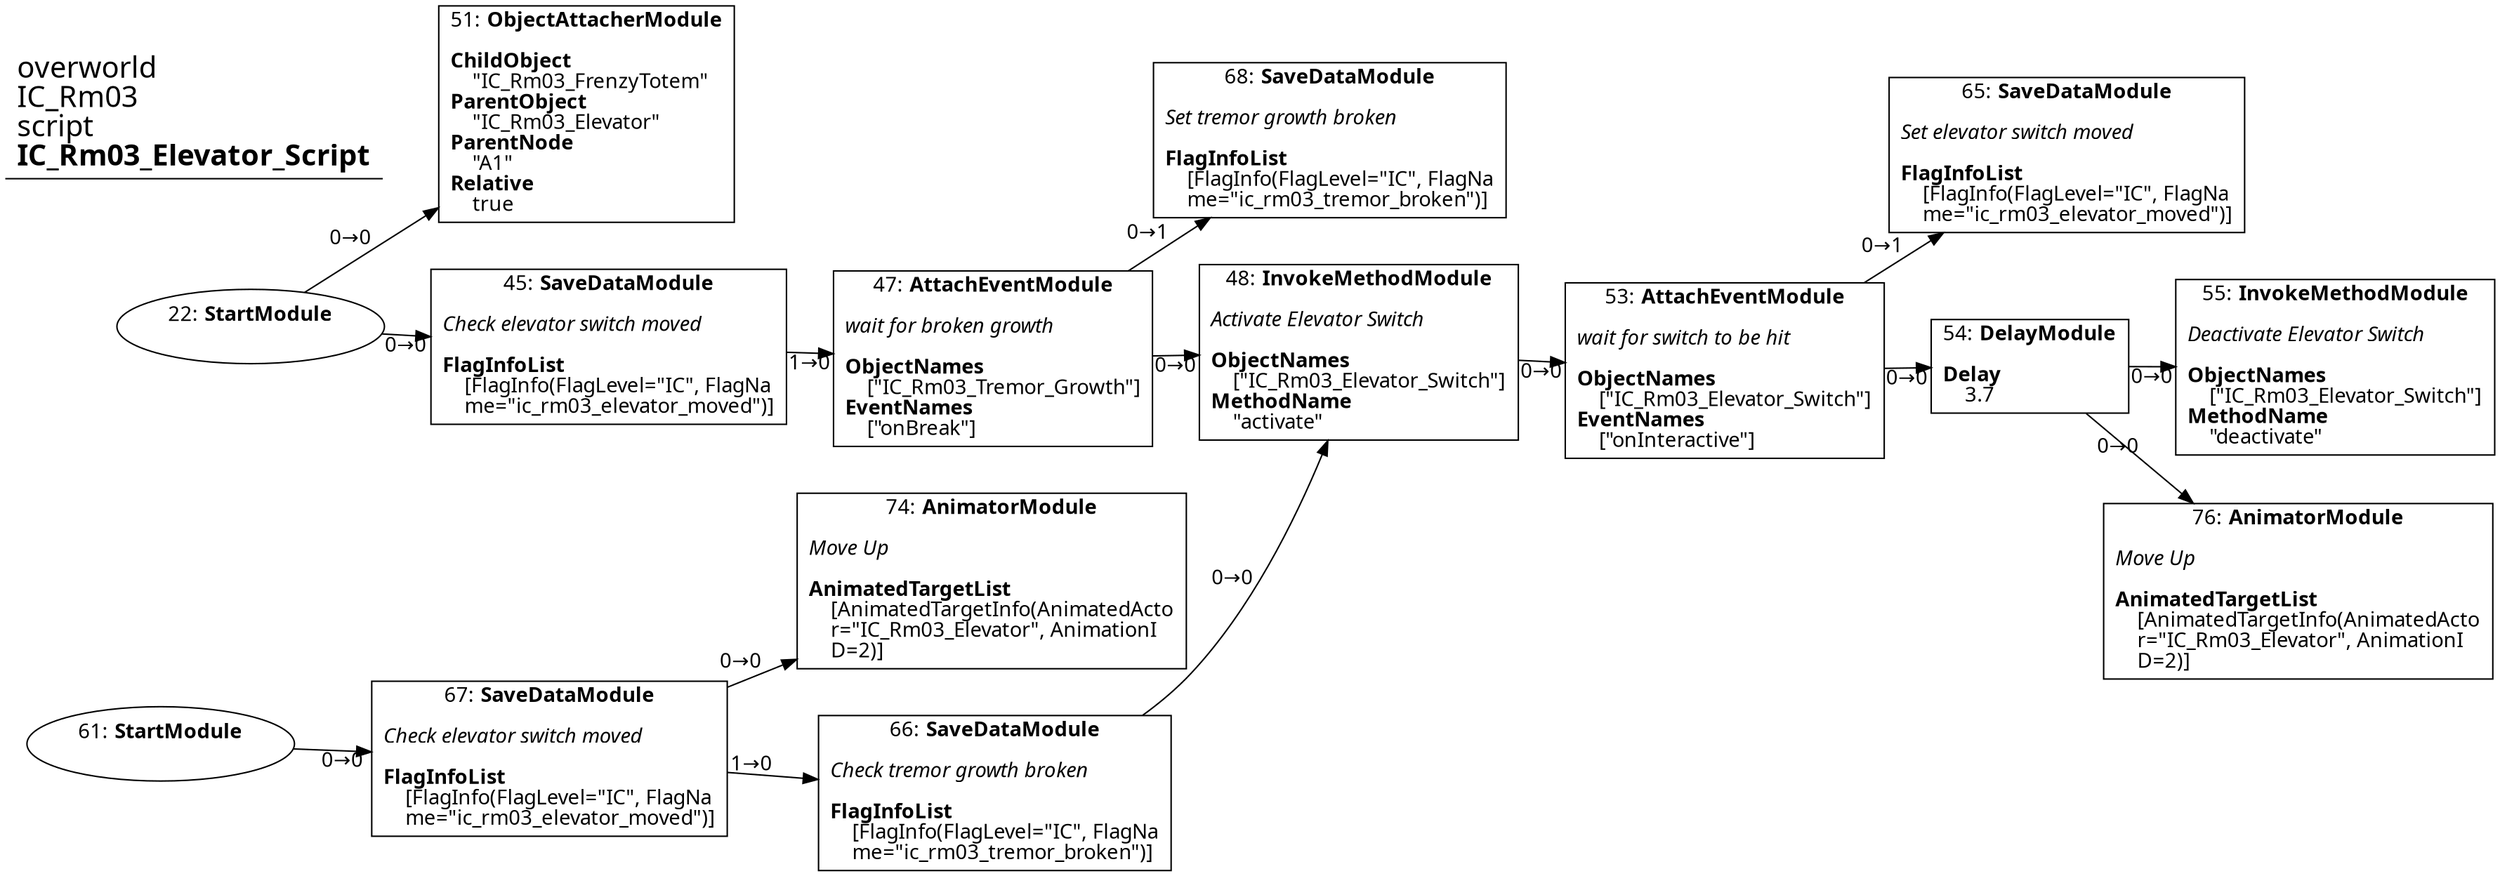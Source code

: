 digraph {
    layout = fdp;
    overlap = prism;
    sep = "+16";
    splines = spline;

    node [ shape = box ];

    graph [ fontname = "Segoe UI" ];
    node [ fontname = "Segoe UI" ];
    edge [ fontname = "Segoe UI" ];

    22 [ label = <22: <b>StartModule</b><br/><br/>> ];
    22 [ shape = oval ]
    22 [ pos = "0.83100003,0.008!" ];
    22 -> 45 [ label = "0→0" ];
    22 -> 51 [ label = "0→0" ];

    45 [ label = <45: <b>SaveDataModule</b><br/><br/><i>Check elevator switch moved<br align="left"/></i><br align="left"/><b>FlagInfoList</b><br align="left"/>    [FlagInfo(FlagLevel=&quot;IC&quot;, FlagNa<br align="left"/>    me=&quot;ic_rm03_elevator_moved&quot;)]<br align="left"/>> ];
    45 [ pos = "1.0810001,0.008!" ];
    45 -> 47 [ label = "1→0" ];

    47 [ label = <47: <b>AttachEventModule</b><br/><br/><i>wait for broken growth<br align="left"/></i><br align="left"/><b>ObjectNames</b><br align="left"/>    [&quot;IC_Rm03_Tremor_Growth&quot;]<br align="left"/><b>EventNames</b><br align="left"/>    [&quot;onBreak&quot;]<br align="left"/>> ];
    47 [ pos = "1.3610001,-0.015000001!" ];
    47 -> 48 [ label = "0→0" ];
    47 -> 68 [ label = "0→1" ];

    48 [ label = <48: <b>InvokeMethodModule</b><br/><br/><i>Activate Elevator Switch<br align="left"/></i><br align="left"/><b>ObjectNames</b><br align="left"/>    [&quot;IC_Rm03_Elevator_Switch&quot;]<br align="left"/><b>MethodName</b><br align="left"/>    &quot;activate&quot;<br align="left"/>> ];
    48 [ pos = "1.593,-0.015000001!" ];
    48 -> 53 [ label = "0→0" ];

    51 [ label = <51: <b>ObjectAttacherModule</b><br/><br/><b>ChildObject</b><br align="left"/>    &quot;IC_Rm03_FrenzyTotem&quot;<br align="left"/><b>ParentObject</b><br align="left"/>    &quot;IC_Rm03_Elevator&quot;<br align="left"/><b>ParentNode</b><br align="left"/>    &quot;A1&quot;<br align="left"/><b>Relative</b><br align="left"/>    true<br align="left"/>> ];
    51 [ pos = "1.064,0.22500001!" ];

    53 [ label = <53: <b>AttachEventModule</b><br/><br/><i>wait for switch to be hit<br align="left"/></i><br align="left"/><b>ObjectNames</b><br align="left"/>    [&quot;IC_Rm03_Elevator_Switch&quot;]<br align="left"/><b>EventNames</b><br align="left"/>    [&quot;onInteractive&quot;]<br align="left"/>> ];
    53 [ pos = "1.8240001,-0.015000001!" ];
    53 -> 54 [ label = "0→0" ];
    53 -> 65 [ label = "0→1" ];

    54 [ label = <54: <b>DelayModule</b><br/><br/><b>Delay</b><br align="left"/>    3.7<br align="left"/>> ];
    54 [ pos = "2.078,-0.015000001!" ];
    54 -> 55 [ label = "0→0" ];
    54 -> 76 [ label = "0→0" ];

    55 [ label = <55: <b>InvokeMethodModule</b><br/><br/><i>Deactivate Elevator Switch<br align="left"/></i><br align="left"/><b>ObjectNames</b><br align="left"/>    [&quot;IC_Rm03_Elevator_Switch&quot;]<br align="left"/><b>MethodName</b><br align="left"/>    &quot;deactivate&quot;<br align="left"/>> ];
    55 [ pos = "2.3390002,-0.015000001!" ];

    61 [ label = <61: <b>StartModule</b><br/><br/>> ];
    61 [ shape = oval ]
    61 [ pos = "0.82900006,-0.37800002!" ];
    61 -> 67 [ label = "0→0" ];

    65 [ label = <65: <b>SaveDataModule</b><br/><br/><i>Set elevator switch moved<br align="left"/></i><br align="left"/><b>FlagInfoList</b><br align="left"/>    [FlagInfo(FlagLevel=&quot;IC&quot;, FlagNa<br align="left"/>    me=&quot;ic_rm03_elevator_moved&quot;)]<br align="left"/>> ];
    65 [ pos = "2.079,0.22200002!" ];

    66 [ label = <66: <b>SaveDataModule</b><br/><br/><i>Check tremor growth broken<br align="left"/></i><br align="left"/><b>FlagInfoList</b><br align="left"/>    [FlagInfo(FlagLevel=&quot;IC&quot;, FlagNa<br align="left"/>    me=&quot;ic_rm03_tremor_broken&quot;)]<br align="left"/>> ];
    66 [ pos = "1.3460001,-0.40100002!" ];
    66 -> 48 [ label = "0→0" ];

    67 [ label = <67: <b>SaveDataModule</b><br/><br/><i>Check elevator switch moved<br align="left"/></i><br align="left"/><b>FlagInfoList</b><br align="left"/>    [FlagInfo(FlagLevel=&quot;IC&quot;, FlagNa<br align="left"/>    me=&quot;ic_rm03_elevator_moved&quot;)]<br align="left"/>> ];
    67 [ pos = "1.0680001,-0.37800002!" ];
    67 -> 66 [ label = "1→0" ];
    67 -> 74 [ label = "0→0" ];

    68 [ label = <68: <b>SaveDataModule</b><br/><br/><i>Set tremor growth broken<br align="left"/></i><br align="left"/><b>FlagInfoList</b><br align="left"/>    [FlagInfo(FlagLevel=&quot;IC&quot;, FlagNa<br align="left"/>    me=&quot;ic_rm03_tremor_broken&quot;)]<br align="left"/>> ];
    68 [ pos = "1.5890001,0.22700001!" ];

    74 [ label = <74: <b>AnimatorModule</b><br/><br/><i>Move Up<br align="left"/></i><br align="left"/><b>AnimatedTargetList</b><br align="left"/>    [AnimatedTargetInfo(AnimatedActo<br align="left"/>    r=&quot;IC_Rm03_Elevator&quot;, AnimationI<br align="left"/>    D=2)]<br align="left"/>> ];
    74 [ pos = "1.342,-0.25300002!" ];

    76 [ label = <76: <b>AnimatorModule</b><br/><br/><i>Move Up<br align="left"/></i><br align="left"/><b>AnimatedTargetList</b><br align="left"/>    [AnimatedTargetInfo(AnimatedActo<br align="left"/>    r=&quot;IC_Rm03_Elevator&quot;, AnimationI<br align="left"/>    D=2)]<br align="left"/>> ];
    76 [ pos = "2.344,-0.22900002!" ];

    title [ pos = "0.82800007,0.22800002!" ];
    title [ shape = underline ];
    title [ label = <<font point-size="20">overworld<br align="left"/>IC_Rm03<br align="left"/>script<br align="left"/><b>IC_Rm03_Elevator_Script</b><br align="left"/></font>> ];
}
